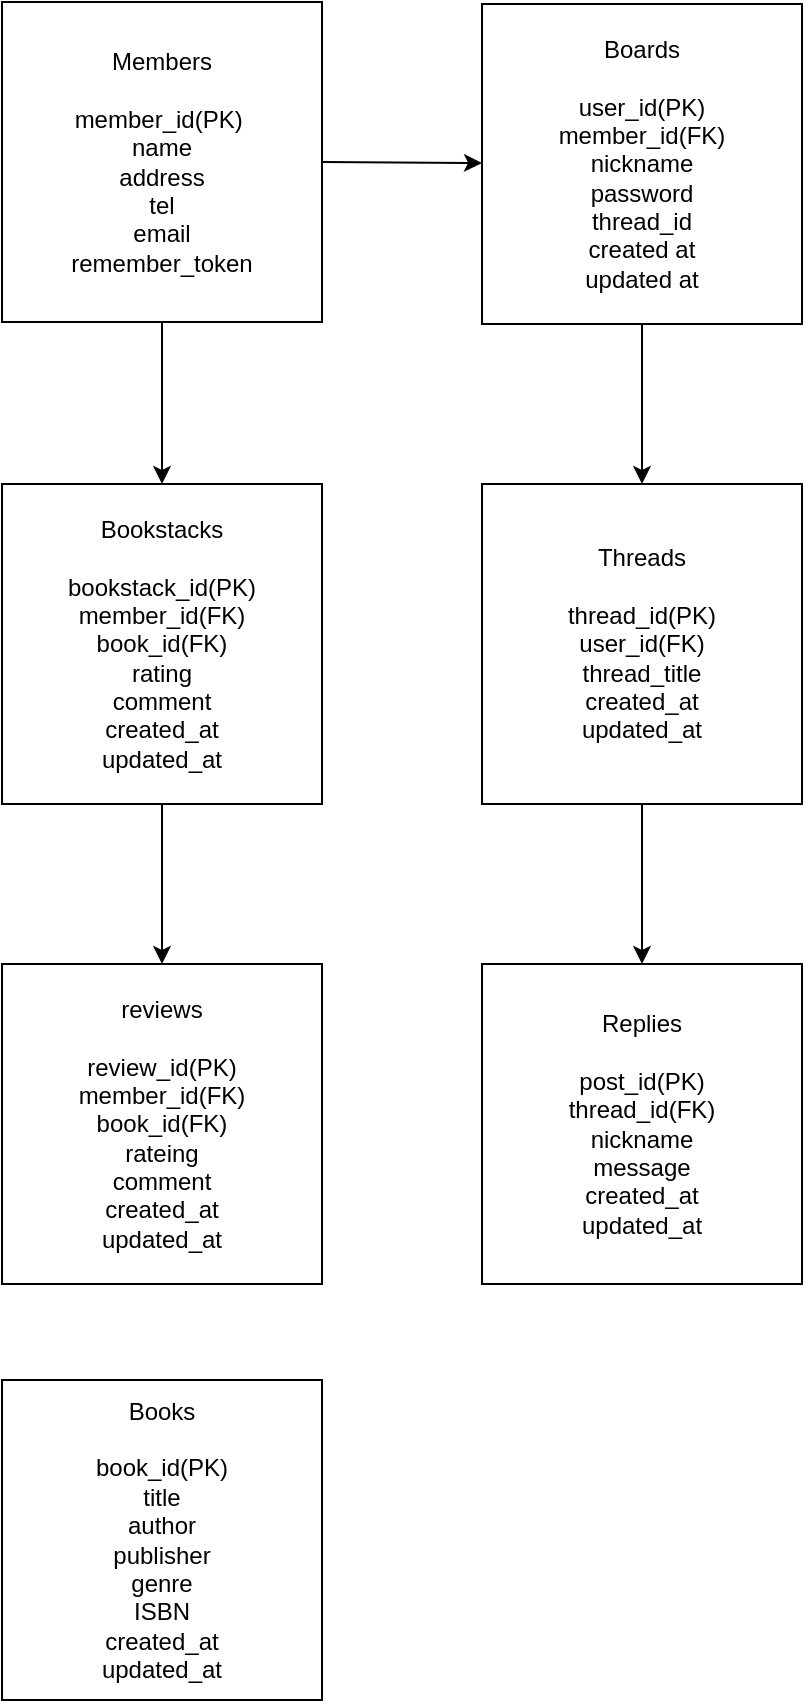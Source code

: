 <mxfile>
    <diagram id="D5a8ahsDfi7b5iNwS-xF" name="ページ1">
        <mxGraphModel dx="1131" dy="530" grid="1" gridSize="10" guides="1" tooltips="1" connect="1" arrows="1" fold="1" page="1" pageScale="1" pageWidth="827" pageHeight="1169" math="0" shadow="0">
            <root>
                <mxCell id="0"/>
                <mxCell id="1" parent="0"/>
                <mxCell id="45" style="edgeStyle=none;html=1;exitX=1;exitY=0.5;exitDx=0;exitDy=0;" parent="1" source="43" target="44" edge="1">
                    <mxGeometry relative="1" as="geometry"/>
                </mxCell>
                <mxCell id="53" style="edgeStyle=none;html=1;exitX=0.5;exitY=1;exitDx=0;exitDy=0;entryX=0.5;entryY=0;entryDx=0;entryDy=0;" edge="1" parent="1" source="43" target="52">
                    <mxGeometry relative="1" as="geometry"/>
                </mxCell>
                <mxCell id="43" value="Members&lt;br&gt;&lt;br&gt;member_id(PK)&amp;nbsp;&lt;br&gt;name&lt;br&gt;address&lt;br&gt;tel&lt;br&gt;email&lt;br&gt;remember_token" style="whiteSpace=wrap;html=1;aspect=fixed;align=center;verticalAlign=middle;horizontal=1;" parent="1" vertex="1">
                    <mxGeometry x="170" y="40" width="160" height="160" as="geometry"/>
                </mxCell>
                <mxCell id="49" value="" style="edgeStyle=none;html=1;" edge="1" parent="1" source="44" target="48">
                    <mxGeometry relative="1" as="geometry"/>
                </mxCell>
                <mxCell id="44" value="Boards&lt;br&gt;&lt;br&gt;user_id(PK)&lt;br&gt;member_id(FK)&lt;br&gt;nickname&lt;br&gt;password&lt;br&gt;thread_id&lt;br&gt;created at&lt;br&gt;updated at" style="whiteSpace=wrap;html=1;aspect=fixed;" parent="1" vertex="1">
                    <mxGeometry x="410" y="41" width="160" height="160" as="geometry"/>
                </mxCell>
                <mxCell id="58" style="edgeStyle=none;html=1;exitX=0.5;exitY=1;exitDx=0;exitDy=0;entryX=0.5;entryY=0;entryDx=0;entryDy=0;" edge="1" parent="1" source="48" target="50">
                    <mxGeometry relative="1" as="geometry"/>
                </mxCell>
                <mxCell id="48" value="Threads&lt;br&gt;&lt;br&gt;thread_id(PK)&lt;br&gt;user_id(FK)&lt;br&gt;thread_title&lt;br&gt;created_at&lt;br&gt;updated_at" style="whiteSpace=wrap;html=1;aspect=fixed;" vertex="1" parent="1">
                    <mxGeometry x="410" y="281" width="160" height="160" as="geometry"/>
                </mxCell>
                <mxCell id="50" value="Replies&lt;br&gt;&lt;br&gt;post_id(PK)&lt;br&gt;thread_id(FK)&lt;br&gt;nickname&lt;br&gt;message&lt;br&gt;created_at&lt;br&gt;updated_at" style="whiteSpace=wrap;html=1;aspect=fixed;" vertex="1" parent="1">
                    <mxGeometry x="410" y="521" width="160" height="160" as="geometry"/>
                </mxCell>
                <mxCell id="61" value="" style="edgeStyle=none;html=1;" edge="1" parent="1" source="52" target="60">
                    <mxGeometry relative="1" as="geometry"/>
                </mxCell>
                <mxCell id="52" value="Bookstacks&lt;br&gt;&lt;br&gt;bookstack_id(PK)&lt;br&gt;member_id(FK)&lt;br&gt;book_id(FK)&lt;br&gt;rating&lt;br&gt;comment&lt;br&gt;created_at&lt;br&gt;updated_at" style="whiteSpace=wrap;html=1;aspect=fixed;align=center;verticalAlign=middle;horizontal=1;" vertex="1" parent="1">
                    <mxGeometry x="170" y="281" width="160" height="160" as="geometry"/>
                </mxCell>
                <mxCell id="55" value="Books&lt;br&gt;&lt;br&gt;book_id(PK)&lt;br&gt;title&lt;br&gt;author&lt;br&gt;publisher&lt;br&gt;genre&lt;br&gt;ISBN&lt;br&gt;created_at&lt;br&gt;updated_at" style="whiteSpace=wrap;html=1;aspect=fixed;align=center;verticalAlign=middle;horizontal=1;" vertex="1" parent="1">
                    <mxGeometry x="170" y="729" width="160" height="160" as="geometry"/>
                </mxCell>
                <mxCell id="60" value="reviews&lt;br&gt;&lt;br&gt;review_id(PK)&lt;br&gt;member_id(FK)&lt;br&gt;book_id(FK)&lt;br&gt;rateing&lt;br&gt;comment&lt;br&gt;created_at&lt;br&gt;updated_at" style="whiteSpace=wrap;html=1;aspect=fixed;align=center;verticalAlign=middle;horizontal=1;" vertex="1" parent="1">
                    <mxGeometry x="170" y="521" width="160" height="160" as="geometry"/>
                </mxCell>
            </root>
        </mxGraphModel>
    </diagram>
</mxfile>